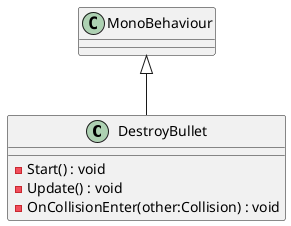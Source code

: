 @startuml
class DestroyBullet {
    - Start() : void
    - Update() : void
    - OnCollisionEnter(other:Collision) : void
}
MonoBehaviour <|-- DestroyBullet
@enduml
